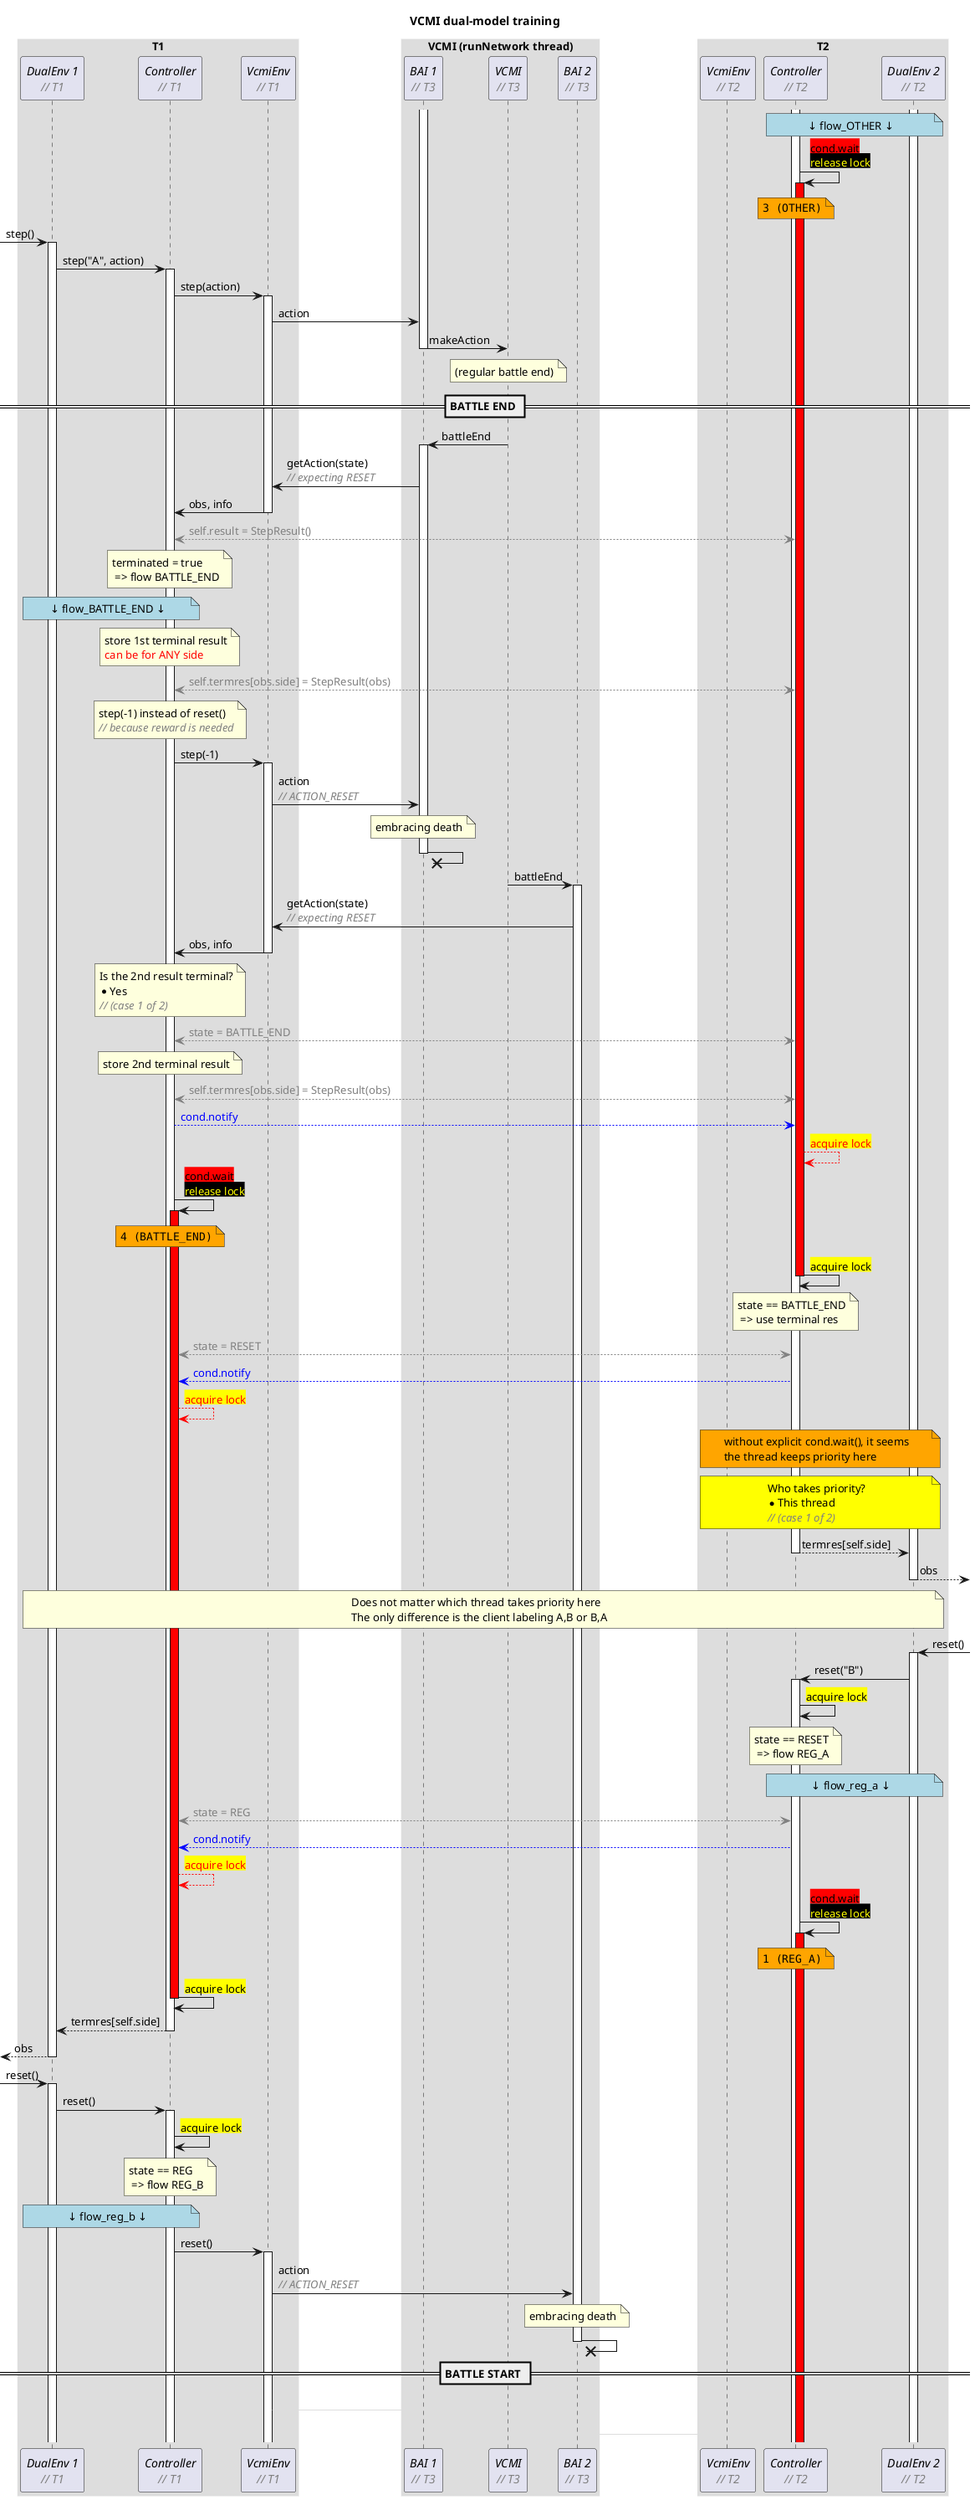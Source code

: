 @startuml "dual-env"

title "VCMI dual-model training"
' title "WWWWWWWWWWWWWWWWWWWWWWWWWWWWWWWWWWWWWWWWWWWWWWWWWWWWWWWWWWWWWWWWWWWWWWWWWWWWWWWWWWWWWWWWWWWWWWWWWWWWWWWWWWWWWWWWWWWWWWWW"

skinparam sequenceBoxBorderColor #FFF

!$nbsp = "<U+00A0>"

' workaround the fact that text alignment can only be
' set globally. Using hspace(n) returns N monospaced
' $nbsp chars
!function $hspace($length)
  !$res = ""
  !$i = $length
  !while $i > 0
    !$res = $res + $nbsp
    !$i = $i - 1
  !endwhile
  !return "<font:monospaced>"+$res+"</font>"
!endfunction

!function $desc($txt)
  !return "<font:Arial><color:Gray><i>// "+$txt+"</i></color></font>"
!endfunction

!function $lock_acq_fail_text()
  !return "<back:yellow><color:red>acquire lock</color></back>"
!endfunction

!function $lock_rel_text()
  !return "<color:yellow><back:black>release lock</back></color>"
!endfunction

!procedure $lock_acq_fail($node)
  $node -> $node : $lock_acq_fail_text()
  activate $node #red
!endprocedure

!procedure $lock_acq_direct($node)
  $node -> $node : <back:yellow>acquire lock</back>
!endprocedure

!procedure $lock_acq_latent($node)
  $lock_acq_direct($node)
  deactivate $node
!endprocedure

!procedure $lock_rel($node)
  $node -> $node : $lock_rel_text()
!endprocedure

!procedure $cond_wait($node)
  $node -> $node : <back:red>cond.wait</back>\n$lock_rel_text()
  activate $node #red
!endprocedure

!procedure $cond_wait($node, $waitName)
  $node -> $node : <back:red>cond.wait</back>\n$lock_rel_text()
  activate $node #red
  note over $node #orange : <font:monospaced>$waitName
!endprocedure

!procedure $cond_notify($NodeA, $NodeB)
  $NodeA --[#blue]> $NodeB : <color:blue>cond.notify</color>
  $NodeB --[#red]> $NodeB : $lock_acq_fail_text()
!endfunction

!procedure $cond_switch($NodeA, $NodeB)
  $cond_notify($NodeA, $NodeB)
  $cond_wait($NodeA)
  $lock_acq_latent($NodeB)
!endfunction

!procedure $cond_switch($NodeA, $NodeB, $waitName)
  $cond_notify($NodeA, $NodeB)
  $cond_wait($NodeA, $waitName)
  $lock_acq_latent($NodeB)
!endfunction

!procedure $flow(envid, $flowname)
  note over CTRL##envid, DualEnv##envid #LightBlue : ↓ flow_##$flowname ↓
!endprocedure

!function $replace($txt, $search, $repl)
  !$replaced = ""
  !while %strpos($txt, $search) >= 0
    !$position = %strpos($txt, $search)
    !$replaced = $replaced + %substr($txt, 0, $position) + $repl
    !$txt = %substr($txt, $position + %strlen($search))
  !endwhile
  !return $replaced + $txt
!endfunction

!procedure $sharevar($node1, $node2, $txt)
  $node1 <--[#gray]> $node2 : <color:gray>$replace($txt,"\n","</color>\n<color:gray>")</color>
!endfunction

!procedure $sharevar($txt)
  $sharevar(CTRL1, CTRL2, $txt)
!endfunction

' avoids super long note lines in the diagram
!function $str($txt)
  !return $replace($txt, "\n", %newline())
!endfunction

box "T1"
  participant "//DualEnv 1//\n$desc(T1)" as DualEnv1
  participant "//Controller//\n$desc(T1)" as CTRL1
  participant "//VcmiEnv//\n$desc(T1)" as env1
end box

box "VCMI (runNetwork thread)"
participant "//BAI 1//\n$desc(T3)" as BAI1
participant "//VCMI//\n$desc(T3)" as VCMI
participant "//BAI 2//\n$desc(T3)" as BAI2
end box

box "T2"
  participant "//VcmiEnv//\n$desc(T2)" as env2
  participant "//Controller//\n$desc(T2)" as CTRL2
  participant "//DualEnv 2//\n$desc(T2)" as DualEnv2
end box


activate BAI1
activate DualEnv2
activate CTRL2
$flow(2, OTHER)
$cond_wait(CTRL2, "3 (OTHER)")

-> DualEnv1 ++ : step()
DualEnv1 -> CTRL1 ++ : step("A", action)
CTRL1 -> env1 ++ : step(action)
env1 -> BAI1 : action
BAI1 -> VCMI -- : makeAction

note over VCMI : (regular battle end)

== BATTLE END ==

VCMI -> BAI1 ++: battleEnd
BAI1 -> env1: getAction(state)\n$desc("expecting RESET")
env1 -> CTRL1 -- : obs, info

$sharevar("self.result = StepResult()")

note over CTRL1
terminated = true
 => flow BATTLE_END
end note

$flow(1, BATTLE_END)

note over CTRL1
store 1st terminal result
<color:red>can be for ANY side
end note

$sharevar("self.termres[obs.side] = StepResult(obs)")

note over CTRL1
step(-1) instead of reset()
$desc("because reward is needed")
end note

CTRL1 -> env1 ++ : step(-1)
env1 -> BAI1 : action\n$desc("ACTION_RESET")
note over BAI1 : embracing death
BAI1 -X BAI1 -- :

VCMI -> BAI2 ++ : battleEnd
BAI2 -> env1: getAction(state)\n$desc("expecting RESET")
env1 -> CTRL1 -- : obs, info

note over CTRL1
Is the 2nd result terminal?
* Yes
$desc("(case 1 of 2)")
end note

$sharevar("state = BATTLE_END")

note over CTRL1
store 2nd terminal result
end note

$sharevar("self.termres[obs.side] = StepResult(obs)")
$cond_switch(CTRL1, CTRL2, "4 (BATTLE_END)")

note over CTRL2
state == BATTLE_END
 => use terminal res
end note

$sharevar("state = RESET")

$cond_notify(CTRL2, CTRL1)


note over DualEnv2, env2 #orange
without explicit cond.wait(), it seems
the thread keeps priority here
end note

note over DualEnv2, env2 #yellow
Who takes priority?
* This thread
$desc("(case 1 of 2)")
end note

CTRL2 --> DualEnv2 -- : termres[self.side]
DualEnv2 -->] -- : obs

note across
  Does not matter which thread takes priority here
  The only difference is the client labeling A,B or B,A
end note


]-> DualEnv2 ++ : reset()
DualEnv2 -> CTRL2 ++ : reset("B")

$lock_acq_direct(CTRL2)

note over CTRL2
state == RESET
 => flow REG_A
end note

$flow(2, reg_a)
$sharevar("state = REG")
$cond_switch(CTRL2, CTRL1, "1 (REG_A)")

CTRL1 --> DualEnv1 -- : termres[self.side]
[<-- DualEnv1 -- : obs

-> DualEnv1 ++ : reset()
DualEnv1 -> CTRL1 ++ : reset()

$lock_acq_direct(CTRL1)

' VCMI -> BAI2 ++ : battleEnd
' == ... ==

note over CTRL1
state == REG
 => flow REG_B
end note

$flow(1, reg_b)

CTRL1 -> env1 ++ : reset()
env1 -> BAI2 : action\n$desc("ACTION_RESET")
note over BAI2 : embracing death
BAI2 -X BAI2 -- :

== BATTLE START ==


''''''''''''''''''''''''''''''
''' HORIZONTAL SPACING

BAI1 -[#ddd]> env1 : $hspace(20)
BAI2 -[#ddd]> env2 : $hspace(20)

@enduml
